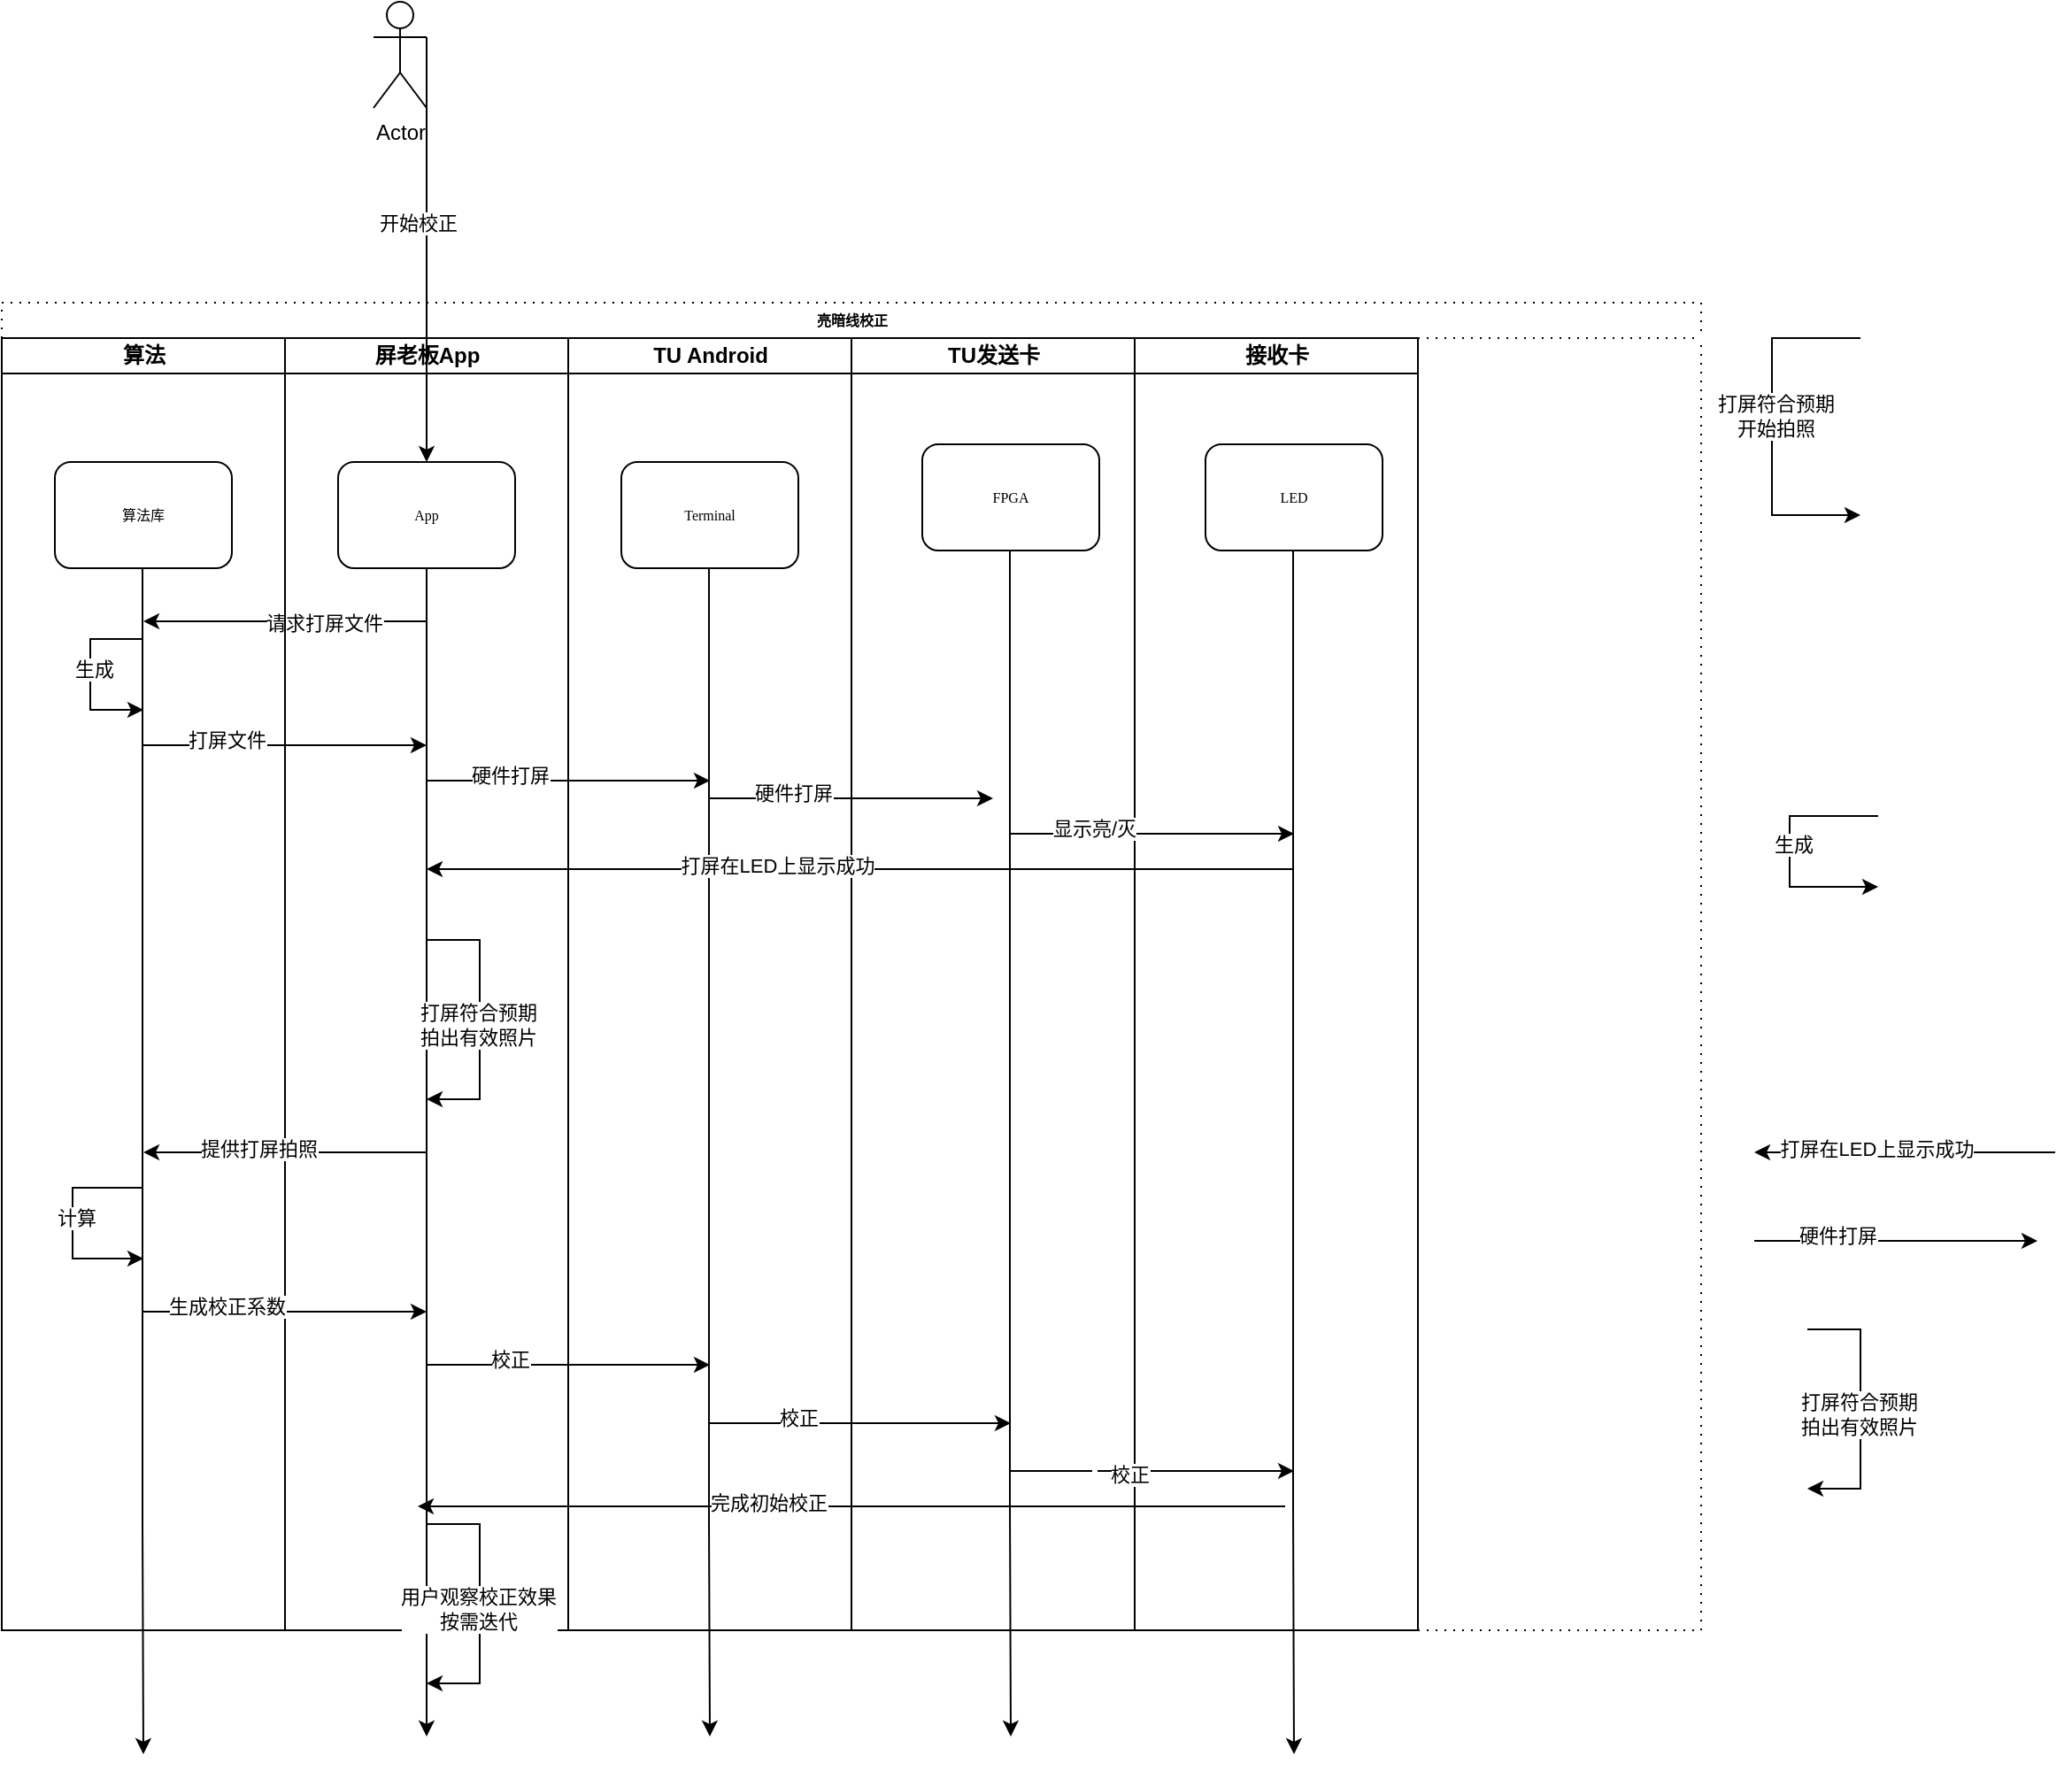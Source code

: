 <mxfile version="21.7.4" type="github">
  <diagram name="Page-1" id="74e2e168-ea6b-b213-b513-2b3c1d86103e">
    <mxGraphModel dx="1793" dy="1798" grid="1" gridSize="10" guides="1" tooltips="1" connect="1" arrows="1" fold="1" page="1" pageScale="1" pageWidth="1100" pageHeight="850" background="none" math="0" shadow="0">
      <root>
        <mxCell id="0" />
        <mxCell id="1" parent="0" />
        <mxCell id="77e6c97f196da883-1" value="亮暗线校正" style="swimlane;html=1;childLayout=stackLayout;startSize=20;rounded=0;shadow=0;labelBackgroundColor=none;strokeWidth=1;fontFamily=Verdana;fontSize=8;align=center;dashed=1;dashPattern=1 4;" parent="1" vertex="1">
          <mxGeometry x="70" y="40" width="960" height="750" as="geometry" />
        </mxCell>
        <mxCell id="77e6c97f196da883-2" value="算法" style="swimlane;html=1;startSize=20;" parent="77e6c97f196da883-1" vertex="1">
          <mxGeometry y="20" width="160" height="730" as="geometry" />
        </mxCell>
        <mxCell id="mNHMmP-ql1NOhLnxiosb-83" value="算法库" style="rounded=1;whiteSpace=wrap;html=1;shadow=0;labelBackgroundColor=none;strokeWidth=1;fontFamily=Verdana;fontSize=8;align=center;" vertex="1" parent="77e6c97f196da883-2">
          <mxGeometry x="30" y="70" width="100" height="60" as="geometry" />
        </mxCell>
        <mxCell id="mNHMmP-ql1NOhLnxiosb-86" style="edgeStyle=orthogonalEdgeStyle;rounded=0;orthogonalLoop=1;jettySize=auto;html=1;" edge="1" parent="77e6c97f196da883-2">
          <mxGeometry relative="1" as="geometry">
            <mxPoint x="80" y="800" as="targetPoint" />
            <mxPoint x="79.5" y="130" as="sourcePoint" />
            <Array as="points">
              <mxPoint x="79.5" y="670" />
              <mxPoint x="79.5" y="670" />
            </Array>
          </mxGeometry>
        </mxCell>
        <mxCell id="mNHMmP-ql1NOhLnxiosb-120" value="" style="endArrow=classic;html=1;rounded=0;" edge="1" parent="77e6c97f196da883-2">
          <mxGeometry width="50" height="50" relative="1" as="geometry">
            <mxPoint x="240" y="160" as="sourcePoint" />
            <mxPoint x="80" y="160" as="targetPoint" />
          </mxGeometry>
        </mxCell>
        <mxCell id="mNHMmP-ql1NOhLnxiosb-121" value="请求打屏文件" style="edgeLabel;html=1;align=center;verticalAlign=middle;resizable=0;points=[];" vertex="1" connectable="0" parent="mNHMmP-ql1NOhLnxiosb-120">
          <mxGeometry x="-0.275" y="1" relative="1" as="geometry">
            <mxPoint as="offset" />
          </mxGeometry>
        </mxCell>
        <mxCell id="mNHMmP-ql1NOhLnxiosb-131" value="" style="endArrow=classic;html=1;rounded=0;" edge="1" parent="77e6c97f196da883-2">
          <mxGeometry width="50" height="50" relative="1" as="geometry">
            <mxPoint x="80" y="170" as="sourcePoint" />
            <mxPoint x="80" y="210" as="targetPoint" />
            <Array as="points">
              <mxPoint x="50" y="170" />
              <mxPoint x="50" y="190" />
              <mxPoint x="50" y="210" />
            </Array>
          </mxGeometry>
        </mxCell>
        <mxCell id="mNHMmP-ql1NOhLnxiosb-132" value="生成" style="edgeLabel;html=1;align=center;verticalAlign=middle;resizable=0;points=[];" vertex="1" connectable="0" parent="mNHMmP-ql1NOhLnxiosb-131">
          <mxGeometry x="-0.062" y="2" relative="1" as="geometry">
            <mxPoint as="offset" />
          </mxGeometry>
        </mxCell>
        <mxCell id="mNHMmP-ql1NOhLnxiosb-156" value="" style="endArrow=classic;html=1;rounded=0;" edge="1" parent="77e6c97f196da883-2">
          <mxGeometry width="50" height="50" relative="1" as="geometry">
            <mxPoint x="80" y="480" as="sourcePoint" />
            <mxPoint x="80" y="520" as="targetPoint" />
            <Array as="points">
              <mxPoint x="40" y="480" />
              <mxPoint x="40" y="520" />
            </Array>
          </mxGeometry>
        </mxCell>
        <mxCell id="mNHMmP-ql1NOhLnxiosb-157" value="计算" style="edgeLabel;html=1;align=center;verticalAlign=middle;resizable=0;points=[];" vertex="1" connectable="0" parent="mNHMmP-ql1NOhLnxiosb-156">
          <mxGeometry x="-0.062" y="2" relative="1" as="geometry">
            <mxPoint as="offset" />
          </mxGeometry>
        </mxCell>
        <mxCell id="77e6c97f196da883-3" value="屏老板App" style="swimlane;html=1;startSize=20;" parent="77e6c97f196da883-1" vertex="1">
          <mxGeometry x="160" y="20" width="160" height="730" as="geometry" />
        </mxCell>
        <mxCell id="mNHMmP-ql1NOhLnxiosb-85" style="edgeStyle=orthogonalEdgeStyle;rounded=0;orthogonalLoop=1;jettySize=auto;html=1;" edge="1" parent="77e6c97f196da883-3" source="77e6c97f196da883-8">
          <mxGeometry relative="1" as="geometry">
            <mxPoint x="80" y="790" as="targetPoint" />
            <Array as="points">
              <mxPoint x="80" y="670" />
              <mxPoint x="80" y="670" />
            </Array>
          </mxGeometry>
        </mxCell>
        <mxCell id="77e6c97f196da883-8" value="App" style="rounded=1;whiteSpace=wrap;html=1;shadow=0;labelBackgroundColor=none;strokeWidth=1;fontFamily=Verdana;fontSize=8;align=center;" parent="77e6c97f196da883-3" vertex="1">
          <mxGeometry x="30" y="70" width="100" height="60" as="geometry" />
        </mxCell>
        <mxCell id="mNHMmP-ql1NOhLnxiosb-138" value="" style="endArrow=classic;html=1;rounded=0;" edge="1" parent="77e6c97f196da883-3">
          <mxGeometry width="50" height="50" relative="1" as="geometry">
            <mxPoint x="-80" y="230" as="sourcePoint" />
            <mxPoint x="80" y="230" as="targetPoint" />
          </mxGeometry>
        </mxCell>
        <mxCell id="mNHMmP-ql1NOhLnxiosb-139" value="打屏文件" style="edgeLabel;html=1;align=center;verticalAlign=middle;resizable=0;points=[];" vertex="1" connectable="0" parent="mNHMmP-ql1NOhLnxiosb-138">
          <mxGeometry x="-0.412" y="3" relative="1" as="geometry">
            <mxPoint as="offset" />
          </mxGeometry>
        </mxCell>
        <mxCell id="mNHMmP-ql1NOhLnxiosb-145" value="" style="endArrow=classic;html=1;rounded=0;" edge="1" parent="77e6c97f196da883-3">
          <mxGeometry width="50" height="50" relative="1" as="geometry">
            <mxPoint x="80" y="460" as="sourcePoint" />
            <mxPoint x="-80" y="460" as="targetPoint" />
          </mxGeometry>
        </mxCell>
        <mxCell id="mNHMmP-ql1NOhLnxiosb-146" value="提供打屏拍照" style="edgeLabel;html=1;align=center;verticalAlign=middle;resizable=0;points=[];" vertex="1" connectable="0" parent="mNHMmP-ql1NOhLnxiosb-145">
          <mxGeometry x="0.192" y="-2" relative="1" as="geometry">
            <mxPoint as="offset" />
          </mxGeometry>
        </mxCell>
        <mxCell id="mNHMmP-ql1NOhLnxiosb-136" value="" style="endArrow=classic;html=1;rounded=0;" edge="1" parent="77e6c97f196da883-3">
          <mxGeometry width="50" height="50" relative="1" as="geometry">
            <mxPoint x="-80" y="550" as="sourcePoint" />
            <mxPoint x="80" y="550" as="targetPoint" />
          </mxGeometry>
        </mxCell>
        <mxCell id="mNHMmP-ql1NOhLnxiosb-137" value="生成校正系数" style="edgeLabel;html=1;align=center;verticalAlign=middle;resizable=0;points=[];" vertex="1" connectable="0" parent="mNHMmP-ql1NOhLnxiosb-136">
          <mxGeometry x="-0.412" y="3" relative="1" as="geometry">
            <mxPoint as="offset" />
          </mxGeometry>
        </mxCell>
        <mxCell id="mNHMmP-ql1NOhLnxiosb-171" value="" style="endArrow=classic;html=1;rounded=0;" edge="1" parent="77e6c97f196da883-3">
          <mxGeometry width="50" height="50" relative="1" as="geometry">
            <mxPoint x="80" y="670" as="sourcePoint" />
            <mxPoint x="80" y="760" as="targetPoint" />
            <Array as="points">
              <mxPoint x="110" y="670" />
              <mxPoint x="110" y="760" />
            </Array>
          </mxGeometry>
        </mxCell>
        <mxCell id="mNHMmP-ql1NOhLnxiosb-172" value="用户观察校正效果&lt;br&gt;按需迭代" style="edgeLabel;html=1;align=center;verticalAlign=middle;resizable=0;points=[];" vertex="1" connectable="0" parent="mNHMmP-ql1NOhLnxiosb-171">
          <mxGeometry x="0.04" y="-1" relative="1" as="geometry">
            <mxPoint as="offset" />
          </mxGeometry>
        </mxCell>
        <mxCell id="77e6c97f196da883-4" value="TU Android" style="swimlane;html=1;startSize=20;" parent="77e6c97f196da883-1" vertex="1">
          <mxGeometry x="320" y="20" width="160" height="730" as="geometry" />
        </mxCell>
        <mxCell id="mNHMmP-ql1NOhLnxiosb-50" value="Terminal" style="rounded=1;whiteSpace=wrap;html=1;shadow=0;labelBackgroundColor=none;strokeWidth=1;fontFamily=Verdana;fontSize=8;align=center;" vertex="1" parent="77e6c97f196da883-4">
          <mxGeometry x="30" y="70" width="100" height="60" as="geometry" />
        </mxCell>
        <mxCell id="mNHMmP-ql1NOhLnxiosb-103" style="edgeStyle=orthogonalEdgeStyle;rounded=0;orthogonalLoop=1;jettySize=auto;html=1;" edge="1" parent="77e6c97f196da883-4">
          <mxGeometry relative="1" as="geometry">
            <mxPoint x="80" y="790" as="targetPoint" />
            <mxPoint x="79.5" y="130" as="sourcePoint" />
            <Array as="points">
              <mxPoint x="79.5" y="670" />
              <mxPoint x="79.5" y="670" />
            </Array>
          </mxGeometry>
        </mxCell>
        <mxCell id="mNHMmP-ql1NOhLnxiosb-104" value="" style="endArrow=classic;html=1;rounded=0;" edge="1" parent="77e6c97f196da883-4">
          <mxGeometry width="50" height="50" relative="1" as="geometry">
            <mxPoint x="-80" y="250" as="sourcePoint" />
            <mxPoint x="80" y="250" as="targetPoint" />
          </mxGeometry>
        </mxCell>
        <mxCell id="mNHMmP-ql1NOhLnxiosb-105" value="硬件打屏" style="edgeLabel;html=1;align=center;verticalAlign=middle;resizable=0;points=[];" vertex="1" connectable="0" parent="mNHMmP-ql1NOhLnxiosb-104">
          <mxGeometry x="-0.412" y="3" relative="1" as="geometry">
            <mxPoint as="offset" />
          </mxGeometry>
        </mxCell>
        <mxCell id="mNHMmP-ql1NOhLnxiosb-162" value="" style="endArrow=classic;html=1;rounded=0;" edge="1" parent="77e6c97f196da883-4">
          <mxGeometry width="50" height="50" relative="1" as="geometry">
            <mxPoint x="-80" y="580" as="sourcePoint" />
            <mxPoint x="80" y="580" as="targetPoint" />
          </mxGeometry>
        </mxCell>
        <mxCell id="mNHMmP-ql1NOhLnxiosb-163" value="校正" style="edgeLabel;html=1;align=center;verticalAlign=middle;resizable=0;points=[];" vertex="1" connectable="0" parent="mNHMmP-ql1NOhLnxiosb-162">
          <mxGeometry x="-0.412" y="3" relative="1" as="geometry">
            <mxPoint as="offset" />
          </mxGeometry>
        </mxCell>
        <mxCell id="mNHMmP-ql1NOhLnxiosb-164" value="" style="endArrow=classic;html=1;rounded=0;" edge="1" parent="77e6c97f196da883-4">
          <mxGeometry width="50" height="50" relative="1" as="geometry">
            <mxPoint x="80" y="613" as="sourcePoint" />
            <mxPoint x="250" y="613" as="targetPoint" />
          </mxGeometry>
        </mxCell>
        <mxCell id="mNHMmP-ql1NOhLnxiosb-165" value="校正" style="edgeLabel;html=1;align=center;verticalAlign=middle;resizable=0;points=[];" vertex="1" connectable="0" parent="mNHMmP-ql1NOhLnxiosb-164">
          <mxGeometry x="-0.412" y="3" relative="1" as="geometry">
            <mxPoint as="offset" />
          </mxGeometry>
        </mxCell>
        <mxCell id="mNHMmP-ql1NOhLnxiosb-169" value="" style="endArrow=classic;html=1;rounded=0;" edge="1" parent="77e6c97f196da883-4">
          <mxGeometry width="50" height="50" relative="1" as="geometry">
            <mxPoint x="405" y="660" as="sourcePoint" />
            <mxPoint x="-85" y="660" as="targetPoint" />
          </mxGeometry>
        </mxCell>
        <mxCell id="mNHMmP-ql1NOhLnxiosb-170" value="完成初始校正" style="edgeLabel;html=1;align=center;verticalAlign=middle;resizable=0;points=[];" vertex="1" connectable="0" parent="mNHMmP-ql1NOhLnxiosb-169">
          <mxGeometry x="0.192" y="-2" relative="1" as="geometry">
            <mxPoint as="offset" />
          </mxGeometry>
        </mxCell>
        <mxCell id="77e6c97f196da883-5" value="TU发送卡" style="swimlane;html=1;startSize=20;" parent="77e6c97f196da883-1" vertex="1">
          <mxGeometry x="480" y="20" width="160" height="730" as="geometry" />
        </mxCell>
        <mxCell id="mNHMmP-ql1NOhLnxiosb-75" value="FPGA" style="rounded=1;whiteSpace=wrap;html=1;shadow=0;labelBackgroundColor=none;strokeWidth=1;fontFamily=Verdana;fontSize=8;align=center;" vertex="1" parent="77e6c97f196da883-5">
          <mxGeometry x="40" y="60" width="100" height="60" as="geometry" />
        </mxCell>
        <mxCell id="mNHMmP-ql1NOhLnxiosb-102" style="edgeStyle=orthogonalEdgeStyle;rounded=0;orthogonalLoop=1;jettySize=auto;html=1;" edge="1" parent="77e6c97f196da883-5">
          <mxGeometry relative="1" as="geometry">
            <mxPoint x="90" y="790" as="targetPoint" />
            <mxPoint x="89.5" y="120" as="sourcePoint" />
            <Array as="points">
              <mxPoint x="89.5" y="660" />
              <mxPoint x="89.5" y="660" />
            </Array>
          </mxGeometry>
        </mxCell>
        <mxCell id="mNHMmP-ql1NOhLnxiosb-106" value="" style="endArrow=classic;html=1;rounded=0;" edge="1" parent="77e6c97f196da883-5">
          <mxGeometry width="50" height="50" relative="1" as="geometry">
            <mxPoint x="-80" y="260" as="sourcePoint" />
            <mxPoint x="80" y="260" as="targetPoint" />
          </mxGeometry>
        </mxCell>
        <mxCell id="mNHMmP-ql1NOhLnxiosb-107" value="硬件打屏" style="edgeLabel;html=1;align=center;verticalAlign=middle;resizable=0;points=[];" vertex="1" connectable="0" parent="mNHMmP-ql1NOhLnxiosb-106">
          <mxGeometry x="-0.412" y="3" relative="1" as="geometry">
            <mxPoint as="offset" />
          </mxGeometry>
        </mxCell>
        <mxCell id="77e6c97f196da883-6" value="接收卡" style="swimlane;html=1;startSize=20;" parent="77e6c97f196da883-1" vertex="1">
          <mxGeometry x="640" y="20" width="160" height="730" as="geometry" />
        </mxCell>
        <mxCell id="mNHMmP-ql1NOhLnxiosb-79" value="LED" style="rounded=1;whiteSpace=wrap;html=1;shadow=0;labelBackgroundColor=none;strokeWidth=1;fontFamily=Verdana;fontSize=8;align=center;" vertex="1" parent="77e6c97f196da883-6">
          <mxGeometry x="40" y="60" width="100" height="60" as="geometry" />
        </mxCell>
        <mxCell id="mNHMmP-ql1NOhLnxiosb-101" style="edgeStyle=orthogonalEdgeStyle;rounded=0;orthogonalLoop=1;jettySize=auto;html=1;" edge="1" parent="77e6c97f196da883-6">
          <mxGeometry relative="1" as="geometry">
            <mxPoint x="90" y="800" as="targetPoint" />
            <mxPoint x="89.5" y="120" as="sourcePoint" />
            <Array as="points">
              <mxPoint x="89.5" y="660" />
              <mxPoint x="89.5" y="660" />
            </Array>
          </mxGeometry>
        </mxCell>
        <mxCell id="mNHMmP-ql1NOhLnxiosb-109" value="" style="endArrow=classic;html=1;rounded=0;" edge="1" parent="77e6c97f196da883-6">
          <mxGeometry width="50" height="50" relative="1" as="geometry">
            <mxPoint x="-70" y="280" as="sourcePoint" />
            <mxPoint x="90" y="280" as="targetPoint" />
          </mxGeometry>
        </mxCell>
        <mxCell id="mNHMmP-ql1NOhLnxiosb-110" value="显示亮/灭" style="edgeLabel;html=1;align=center;verticalAlign=middle;resizable=0;points=[];" vertex="1" connectable="0" parent="mNHMmP-ql1NOhLnxiosb-109">
          <mxGeometry x="-0.412" y="3" relative="1" as="geometry">
            <mxPoint as="offset" />
          </mxGeometry>
        </mxCell>
        <mxCell id="mNHMmP-ql1NOhLnxiosb-166" value="" style="endArrow=classic;html=1;rounded=0;" edge="1" parent="77e6c97f196da883-6">
          <mxGeometry width="50" height="50" relative="1" as="geometry">
            <mxPoint x="-70" y="640" as="sourcePoint" />
            <mxPoint x="90" y="640" as="targetPoint" />
          </mxGeometry>
        </mxCell>
        <mxCell id="mNHMmP-ql1NOhLnxiosb-167" value="&amp;nbsp;" style="edgeLabel;html=1;align=center;verticalAlign=middle;resizable=0;points=[];" vertex="1" connectable="0" parent="mNHMmP-ql1NOhLnxiosb-166">
          <mxGeometry x="-0.412" y="3" relative="1" as="geometry">
            <mxPoint as="offset" />
          </mxGeometry>
        </mxCell>
        <mxCell id="mNHMmP-ql1NOhLnxiosb-168" value="校正" style="edgeLabel;html=1;align=center;verticalAlign=middle;resizable=0;points=[];" vertex="1" connectable="0" parent="mNHMmP-ql1NOhLnxiosb-166">
          <mxGeometry x="-0.163" y="-2" relative="1" as="geometry">
            <mxPoint as="offset" />
          </mxGeometry>
        </mxCell>
        <mxCell id="mNHMmP-ql1NOhLnxiosb-62" value="Actor" style="shape=umlActor;verticalLabelPosition=bottom;verticalAlign=top;html=1;outlineConnect=0;" vertex="1" parent="1">
          <mxGeometry x="280" y="-130" width="30" height="60" as="geometry" />
        </mxCell>
        <mxCell id="mNHMmP-ql1NOhLnxiosb-68" value="" style="endArrow=classic;html=1;rounded=0;exitX=1;exitY=0.333;exitDx=0;exitDy=0;exitPerimeter=0;entryX=0.5;entryY=0;entryDx=0;entryDy=0;" edge="1" parent="1" source="mNHMmP-ql1NOhLnxiosb-62" target="77e6c97f196da883-8">
          <mxGeometry width="50" height="50" relative="1" as="geometry">
            <mxPoint x="110" y="330" as="sourcePoint" />
            <mxPoint x="160" y="280" as="targetPoint" />
          </mxGeometry>
        </mxCell>
        <mxCell id="mNHMmP-ql1NOhLnxiosb-69" value="开始校正" style="edgeLabel;html=1;align=center;verticalAlign=middle;resizable=0;points=[];" vertex="1" connectable="0" parent="mNHMmP-ql1NOhLnxiosb-68">
          <mxGeometry x="-0.13" y="-5" relative="1" as="geometry">
            <mxPoint as="offset" />
          </mxGeometry>
        </mxCell>
        <mxCell id="mNHMmP-ql1NOhLnxiosb-112" value="" style="endArrow=classic;html=1;rounded=0;" edge="1" parent="1">
          <mxGeometry width="50" height="50" relative="1" as="geometry">
            <mxPoint x="800" y="360" as="sourcePoint" />
            <mxPoint x="310" y="360" as="targetPoint" />
          </mxGeometry>
        </mxCell>
        <mxCell id="mNHMmP-ql1NOhLnxiosb-115" value="打屏在LED上显示成功" style="edgeLabel;html=1;align=center;verticalAlign=middle;resizable=0;points=[];" vertex="1" connectable="0" parent="mNHMmP-ql1NOhLnxiosb-112">
          <mxGeometry x="0.192" y="-2" relative="1" as="geometry">
            <mxPoint as="offset" />
          </mxGeometry>
        </mxCell>
        <mxCell id="mNHMmP-ql1NOhLnxiosb-117" value="" style="endArrow=classic;html=1;rounded=0;" edge="1" parent="1">
          <mxGeometry width="50" height="50" relative="1" as="geometry">
            <mxPoint x="310" y="400" as="sourcePoint" />
            <mxPoint x="310" y="490" as="targetPoint" />
            <Array as="points">
              <mxPoint x="340" y="400" />
              <mxPoint x="340" y="490" />
            </Array>
          </mxGeometry>
        </mxCell>
        <mxCell id="mNHMmP-ql1NOhLnxiosb-141" value="打屏符合预期&lt;br style=&quot;border-color: var(--border-color);&quot;&gt;拍出有效照片" style="edgeLabel;html=1;align=center;verticalAlign=middle;resizable=0;points=[];" vertex="1" connectable="0" parent="mNHMmP-ql1NOhLnxiosb-117">
          <mxGeometry x="0.04" y="-1" relative="1" as="geometry">
            <mxPoint as="offset" />
          </mxGeometry>
        </mxCell>
        <mxCell id="mNHMmP-ql1NOhLnxiosb-129" value="" style="endArrow=classic;html=1;rounded=0;" edge="1" parent="1">
          <mxGeometry width="50" height="50" relative="1" as="geometry">
            <mxPoint x="1120" y="60" as="sourcePoint" />
            <mxPoint x="1120" y="160" as="targetPoint" />
            <Array as="points">
              <mxPoint x="1070" y="60" />
              <mxPoint x="1070" y="110" />
              <mxPoint x="1070" y="160" />
            </Array>
          </mxGeometry>
        </mxCell>
        <mxCell id="mNHMmP-ql1NOhLnxiosb-130" value="打屏符合预期&lt;br&gt;开始拍照" style="edgeLabel;html=1;align=center;verticalAlign=middle;resizable=0;points=[];" vertex="1" connectable="0" parent="mNHMmP-ql1NOhLnxiosb-129">
          <mxGeometry x="-0.062" y="2" relative="1" as="geometry">
            <mxPoint as="offset" />
          </mxGeometry>
        </mxCell>
        <mxCell id="mNHMmP-ql1NOhLnxiosb-134" value="" style="endArrow=classic;html=1;rounded=0;" edge="1" parent="1">
          <mxGeometry width="50" height="50" relative="1" as="geometry">
            <mxPoint x="1130" y="330" as="sourcePoint" />
            <mxPoint x="1130" y="370" as="targetPoint" />
            <Array as="points">
              <mxPoint x="1080" y="330" />
              <mxPoint x="1080" y="370" />
            </Array>
          </mxGeometry>
        </mxCell>
        <mxCell id="mNHMmP-ql1NOhLnxiosb-135" value="生成" style="edgeLabel;html=1;align=center;verticalAlign=middle;resizable=0;points=[];" vertex="1" connectable="0" parent="mNHMmP-ql1NOhLnxiosb-134">
          <mxGeometry x="-0.062" y="2" relative="1" as="geometry">
            <mxPoint as="offset" />
          </mxGeometry>
        </mxCell>
        <mxCell id="mNHMmP-ql1NOhLnxiosb-142" value="" style="endArrow=classic;html=1;rounded=0;" edge="1" parent="1">
          <mxGeometry width="50" height="50" relative="1" as="geometry">
            <mxPoint x="1230" y="520" as="sourcePoint" />
            <mxPoint x="1060" y="520" as="targetPoint" />
          </mxGeometry>
        </mxCell>
        <mxCell id="mNHMmP-ql1NOhLnxiosb-143" value="打屏在LED上显示成功" style="edgeLabel;html=1;align=center;verticalAlign=middle;resizable=0;points=[];" vertex="1" connectable="0" parent="mNHMmP-ql1NOhLnxiosb-142">
          <mxGeometry x="0.192" y="-2" relative="1" as="geometry">
            <mxPoint as="offset" />
          </mxGeometry>
        </mxCell>
        <mxCell id="mNHMmP-ql1NOhLnxiosb-160" value="" style="endArrow=classic;html=1;rounded=0;" edge="1" parent="1">
          <mxGeometry width="50" height="50" relative="1" as="geometry">
            <mxPoint x="1060" y="570" as="sourcePoint" />
            <mxPoint x="1220" y="570" as="targetPoint" />
          </mxGeometry>
        </mxCell>
        <mxCell id="mNHMmP-ql1NOhLnxiosb-161" value="硬件打屏" style="edgeLabel;html=1;align=center;verticalAlign=middle;resizable=0;points=[];" vertex="1" connectable="0" parent="mNHMmP-ql1NOhLnxiosb-160">
          <mxGeometry x="-0.412" y="3" relative="1" as="geometry">
            <mxPoint as="offset" />
          </mxGeometry>
        </mxCell>
        <mxCell id="mNHMmP-ql1NOhLnxiosb-173" value="" style="endArrow=classic;html=1;rounded=0;" edge="1" parent="1">
          <mxGeometry width="50" height="50" relative="1" as="geometry">
            <mxPoint x="1090" y="620" as="sourcePoint" />
            <mxPoint x="1090" y="710" as="targetPoint" />
            <Array as="points">
              <mxPoint x="1120" y="620" />
              <mxPoint x="1120" y="710" />
            </Array>
          </mxGeometry>
        </mxCell>
        <mxCell id="mNHMmP-ql1NOhLnxiosb-174" value="打屏符合预期&lt;br style=&quot;border-color: var(--border-color);&quot;&gt;拍出有效照片" style="edgeLabel;html=1;align=center;verticalAlign=middle;resizable=0;points=[];" vertex="1" connectable="0" parent="mNHMmP-ql1NOhLnxiosb-173">
          <mxGeometry x="0.04" y="-1" relative="1" as="geometry">
            <mxPoint as="offset" />
          </mxGeometry>
        </mxCell>
      </root>
    </mxGraphModel>
  </diagram>
</mxfile>
